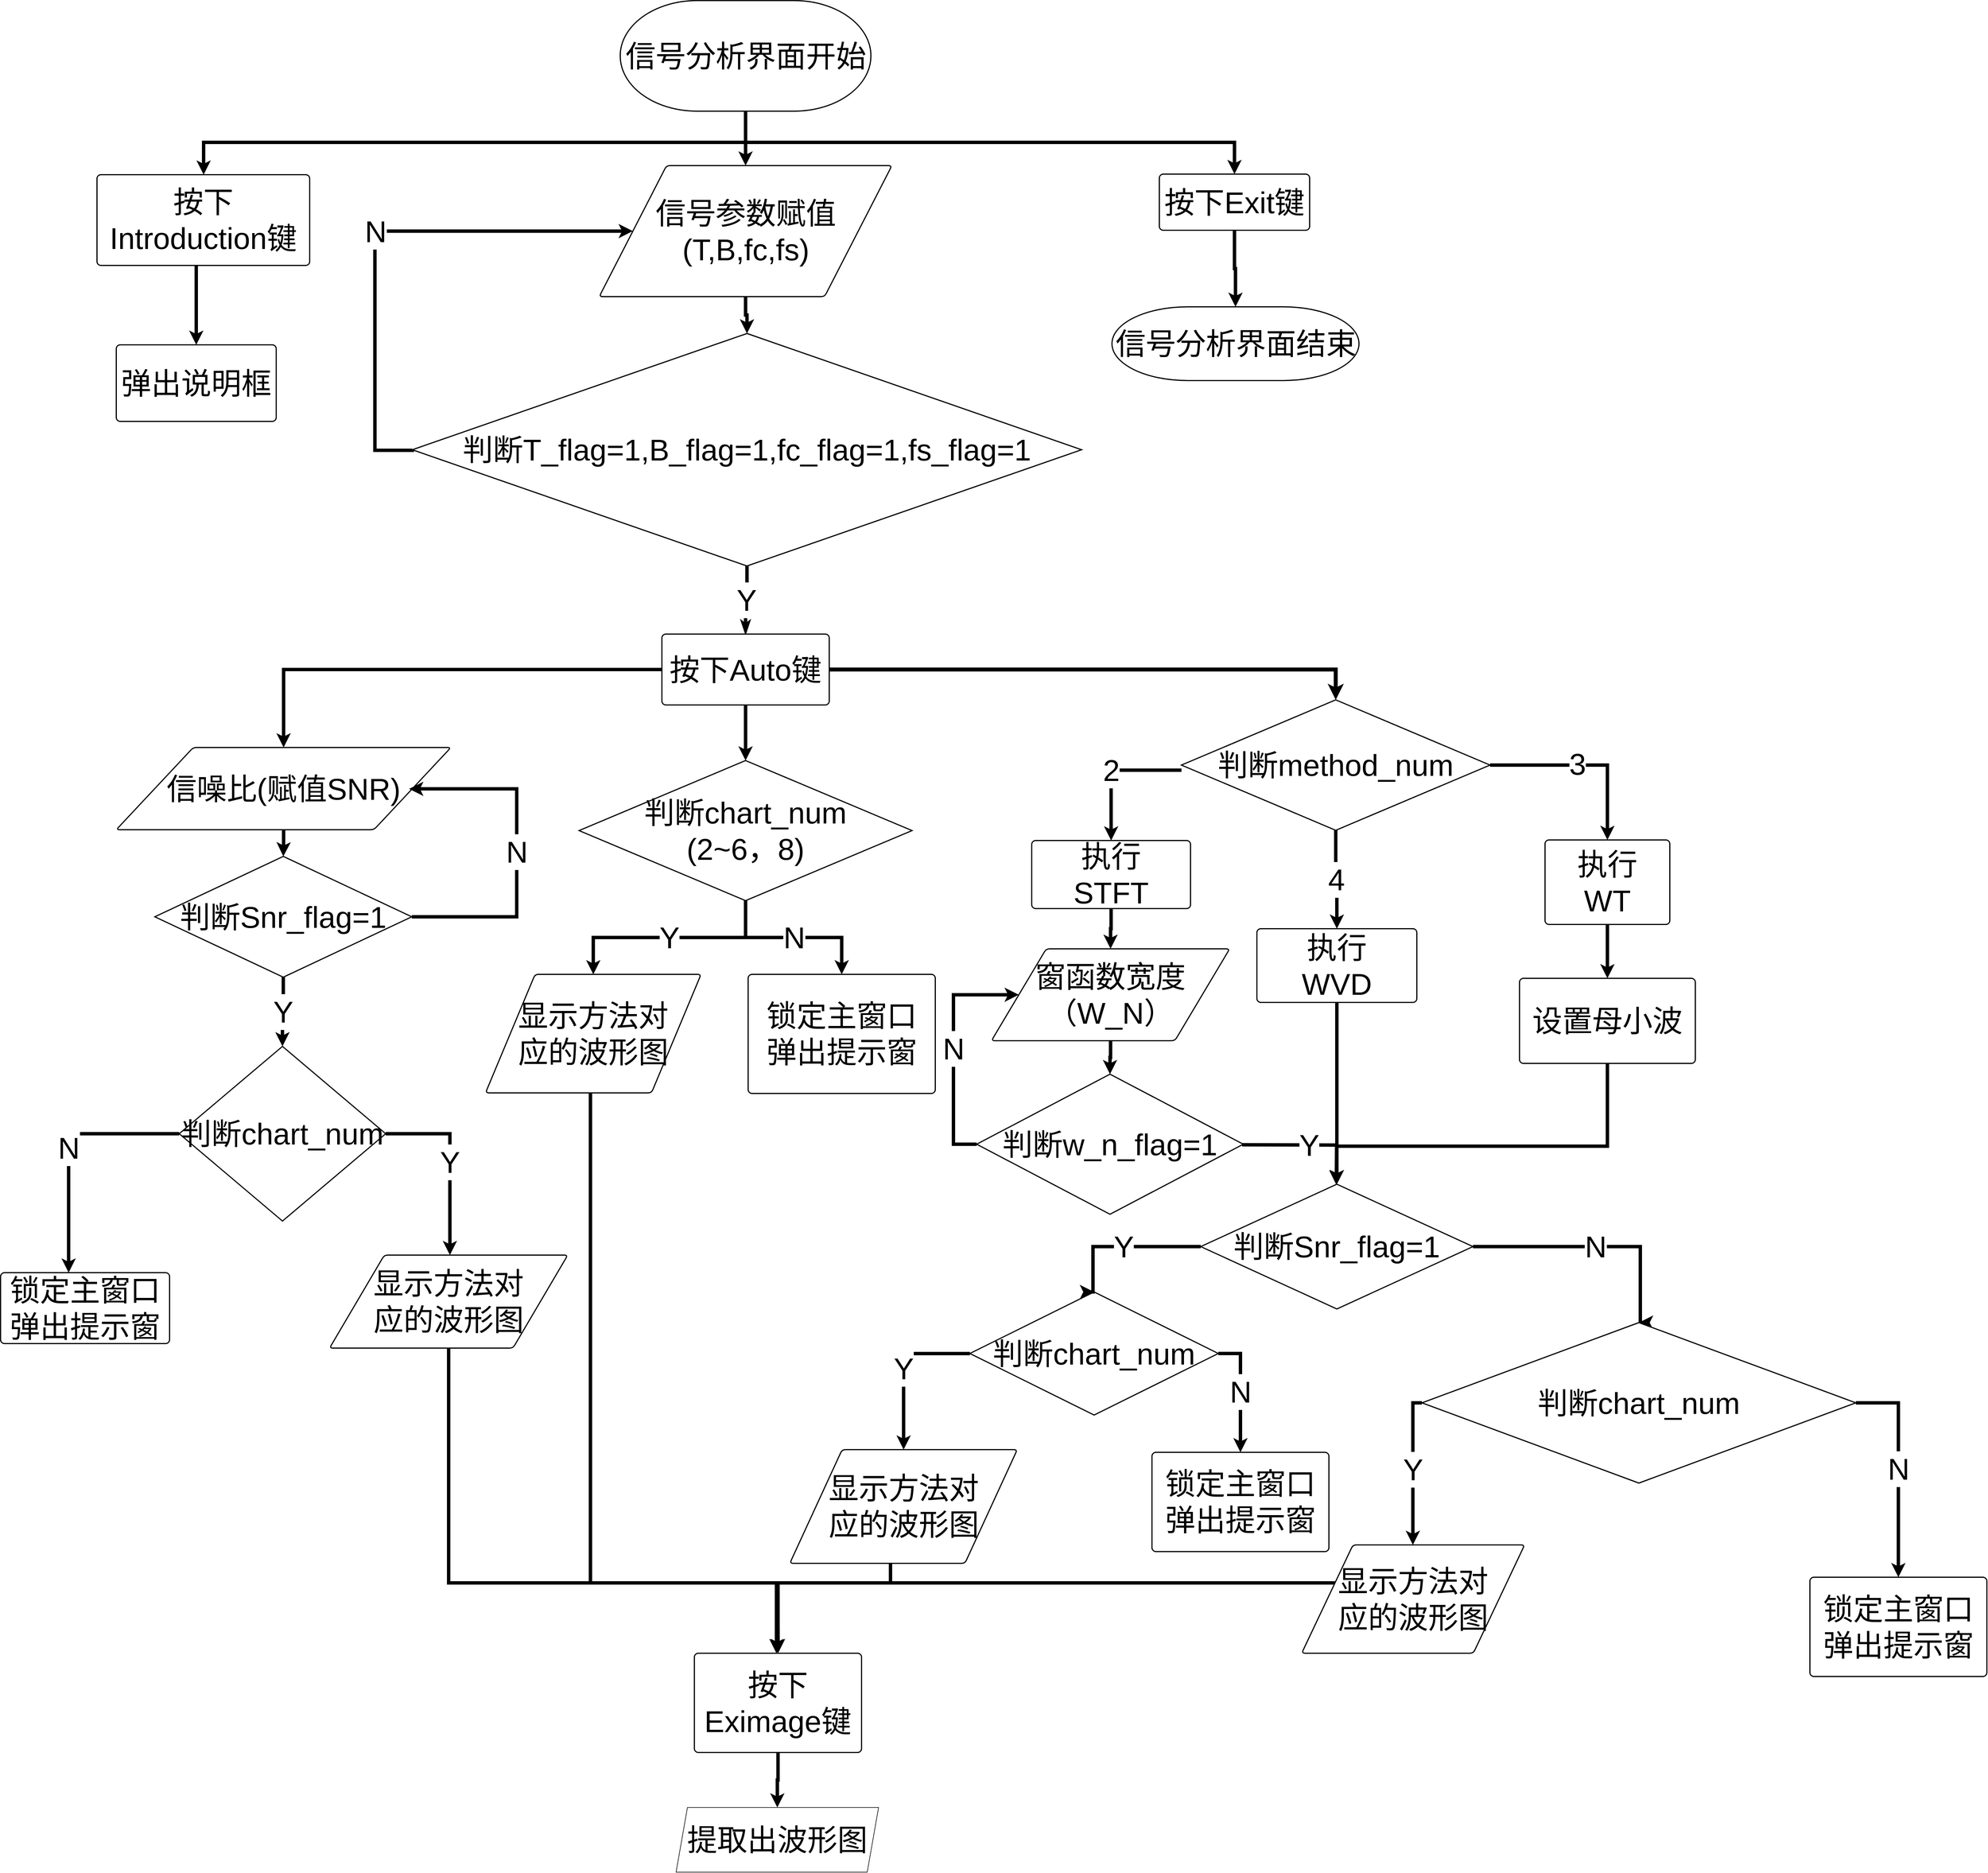 <mxfile version="18.1.3" type="github">
  <diagram id="iDR_Ga6na6gWAw6zO_-4" name="Page-1">
    <mxGraphModel dx="6017" dy="3584" grid="1" gridSize="10" guides="1" tooltips="1" connect="1" arrows="1" fold="1" page="1" pageScale="1" pageWidth="827" pageHeight="1169" math="0" shadow="0">
      <root>
        <mxCell id="0" />
        <mxCell id="1" parent="0" />
        <mxCell id="zl6jb8BliMxVkXKnrP43-5" style="edgeStyle=orthogonalEdgeStyle;rounded=0;orthogonalLoop=1;jettySize=auto;html=1;entryX=0.5;entryY=0;entryDx=0;entryDy=0;strokeWidth=6;fontStyle=0" parent="1" source="sKdbtBF5FKqXyuFzoLiL-12" target="sKdbtBF5FKqXyuFzoLiL-13" edge="1">
          <mxGeometry relative="1" as="geometry" />
        </mxCell>
        <mxCell id="zl6jb8BliMxVkXKnrP43-7" style="edgeStyle=orthogonalEdgeStyle;rounded=0;orthogonalLoop=1;jettySize=auto;html=1;strokeWidth=6;exitX=0.5;exitY=1;exitDx=0;exitDy=0;exitPerimeter=0;fontStyle=0" parent="1" source="sKdbtBF5FKqXyuFzoLiL-12" target="331KJBNwgJ3MwqHjYH2H-6" edge="1">
          <mxGeometry relative="1" as="geometry">
            <Array as="points">
              <mxPoint x="674" y="-520" />
              <mxPoint x="-282" y="-520" />
            </Array>
          </mxGeometry>
        </mxCell>
        <mxCell id="zl6jb8BliMxVkXKnrP43-8" style="edgeStyle=orthogonalEdgeStyle;rounded=0;orthogonalLoop=1;jettySize=auto;html=1;strokeWidth=6;exitX=0.5;exitY=1;exitDx=0;exitDy=0;exitPerimeter=0;entryX=0.5;entryY=0;entryDx=0;entryDy=0;fontStyle=0" parent="1" source="sKdbtBF5FKqXyuFzoLiL-12" target="B0-tI1_GG4w89GKIiCHv-1" edge="1">
          <mxGeometry relative="1" as="geometry">
            <mxPoint x="1540" y="-500" as="targetPoint" />
            <Array as="points">
              <mxPoint x="674" y="-520" />
              <mxPoint x="1536" y="-520" />
            </Array>
          </mxGeometry>
        </mxCell>
        <mxCell id="sKdbtBF5FKqXyuFzoLiL-12" value="信号分析界面开始" style="strokeWidth=2;html=1;shape=mxgraph.flowchart.terminator;whiteSpace=wrap;fontSize=53;fontStyle=0" parent="1" vertex="1">
          <mxGeometry x="452.5" y="-770" width="442" height="195" as="geometry" />
        </mxCell>
        <mxCell id="zl6jb8BliMxVkXKnrP43-6" style="edgeStyle=orthogonalEdgeStyle;rounded=0;orthogonalLoop=1;jettySize=auto;html=1;entryX=0.5;entryY=0;entryDx=0;entryDy=0;entryPerimeter=0;strokeWidth=6;fontStyle=0" parent="1" source="sKdbtBF5FKqXyuFzoLiL-13" target="sKdbtBF5FKqXyuFzoLiL-14" edge="1">
          <mxGeometry relative="1" as="geometry" />
        </mxCell>
        <mxCell id="sKdbtBF5FKqXyuFzoLiL-13" value="信号参数赋值 (T,B,fc,fs)" style="shape=parallelogram;html=1;strokeWidth=2;perimeter=parallelogramPerimeter;whiteSpace=wrap;rounded=1;arcSize=12;size=0.23;fontSize=53;fontStyle=0" parent="1" vertex="1">
          <mxGeometry x="415.5" y="-479" width="516" height="231" as="geometry" />
        </mxCell>
        <mxCell id="sKdbtBF5FKqXyuFzoLiL-75" value="Y" style="edgeStyle=orthogonalEdgeStyle;rounded=0;jumpSize=6;orthogonalLoop=1;jettySize=auto;html=1;labelBackgroundColor=default;fontSize=53;endArrow=classicThin;endFill=0;strokeColor=default;strokeWidth=6;fontStyle=0" parent="1" source="sKdbtBF5FKqXyuFzoLiL-14" target="sKdbtBF5FKqXyuFzoLiL-74" edge="1">
          <mxGeometry relative="1" as="geometry" />
        </mxCell>
        <mxCell id="7vVUroSF8aRwzzLV5yAD-5" value="N" style="edgeStyle=orthogonalEdgeStyle;rounded=0;orthogonalLoop=1;jettySize=auto;html=1;entryX=0;entryY=0.5;entryDx=0;entryDy=0;fontSize=53;strokeWidth=6;exitX=0;exitY=0.5;exitDx=0;exitDy=0;exitPerimeter=0;fontStyle=0" parent="1" source="sKdbtBF5FKqXyuFzoLiL-14" target="sKdbtBF5FKqXyuFzoLiL-13" edge="1">
          <mxGeometry relative="1" as="geometry">
            <Array as="points">
              <mxPoint x="20" y="23" />
              <mxPoint x="20" y="-363" />
            </Array>
          </mxGeometry>
        </mxCell>
        <mxCell id="sKdbtBF5FKqXyuFzoLiL-14" value="判断T_flag=1,B_flag=1,fc_flag=1,fs_flag=1" style="strokeWidth=2;html=1;shape=mxgraph.flowchart.decision;whiteSpace=wrap;fontSize=53;fontStyle=0" parent="1" vertex="1">
          <mxGeometry x="86" y="-183" width="1180" height="410" as="geometry" />
        </mxCell>
        <mxCell id="Ho5i0whExgS17HJGDXYC-7" style="edgeStyle=orthogonalEdgeStyle;rounded=0;orthogonalLoop=1;jettySize=auto;html=1;fontSize=53;strokeWidth=6;fontStyle=0" parent="1" source="sKdbtBF5FKqXyuFzoLiL-67" target="zoICoRGIBS50A1K_tyUO-6" edge="1">
          <mxGeometry relative="1" as="geometry" />
        </mxCell>
        <mxCell id="Ho5i0whExgS17HJGDXYC-8" value="3" style="edgeLabel;html=1;align=center;verticalAlign=middle;resizable=0;points=[];fontSize=53;fontStyle=0" parent="Ho5i0whExgS17HJGDXYC-7" vertex="1" connectable="0">
          <mxGeometry x="-0.106" y="2" relative="1" as="geometry">
            <mxPoint x="2" as="offset" />
          </mxGeometry>
        </mxCell>
        <mxCell id="Ho5i0whExgS17HJGDXYC-22" value="2" style="edgeStyle=orthogonalEdgeStyle;rounded=0;orthogonalLoop=1;jettySize=auto;html=1;entryX=0.5;entryY=0;entryDx=0;entryDy=0;fontSize=53;strokeWidth=6;fontStyle=0" parent="1" source="sKdbtBF5FKqXyuFzoLiL-67" target="zoICoRGIBS50A1K_tyUO-4" edge="1">
          <mxGeometry relative="1" as="geometry">
            <Array as="points">
              <mxPoint x="1318" y="587" />
            </Array>
          </mxGeometry>
        </mxCell>
        <mxCell id="zl6jb8BliMxVkXKnrP43-12" value="4" style="edgeStyle=orthogonalEdgeStyle;rounded=0;orthogonalLoop=1;jettySize=auto;html=1;entryX=0.5;entryY=0;entryDx=0;entryDy=0;fontSize=53;strokeWidth=6;fontStyle=0" parent="1" source="sKdbtBF5FKqXyuFzoLiL-67" target="zoICoRGIBS50A1K_tyUO-5" edge="1">
          <mxGeometry relative="1" as="geometry" />
        </mxCell>
        <mxCell id="sKdbtBF5FKqXyuFzoLiL-67" value="判断method_num" style="strokeWidth=2;html=1;shape=mxgraph.flowchart.decision;whiteSpace=wrap;fontSize=53;fontStyle=0" parent="1" vertex="1">
          <mxGeometry x="1442" y="463" width="544" height="230" as="geometry" />
        </mxCell>
        <mxCell id="zoICoRGIBS50A1K_tyUO-3" style="edgeStyle=orthogonalEdgeStyle;rounded=0;orthogonalLoop=1;jettySize=auto;html=1;entryX=0.5;entryY=0;entryDx=0;entryDy=0;entryPerimeter=0;fontSize=53;fontStyle=0;strokeWidth=6;" parent="1" source="sKdbtBF5FKqXyuFzoLiL-74" target="zoICoRGIBS50A1K_tyUO-2" edge="1">
          <mxGeometry relative="1" as="geometry" />
        </mxCell>
        <mxCell id="zoICoRGIBS50A1K_tyUO-16" style="edgeStyle=orthogonalEdgeStyle;rounded=0;orthogonalLoop=1;jettySize=auto;html=1;fontSize=53;fontStyle=0;strokeWidth=6;exitX=0;exitY=0.5;exitDx=0;exitDy=0;" parent="1" source="sKdbtBF5FKqXyuFzoLiL-74" target="zoICoRGIBS50A1K_tyUO-15" edge="1">
          <mxGeometry relative="1" as="geometry">
            <mxPoint x="655" y="300" as="sourcePoint" />
          </mxGeometry>
        </mxCell>
        <mxCell id="Ho5i0whExgS17HJGDXYC-16" style="edgeStyle=orthogonalEdgeStyle;rounded=0;orthogonalLoop=1;jettySize=auto;html=1;entryX=0.5;entryY=0;entryDx=0;entryDy=0;entryPerimeter=0;fontSize=53;strokeWidth=7;fontStyle=0" parent="1" source="sKdbtBF5FKqXyuFzoLiL-74" target="sKdbtBF5FKqXyuFzoLiL-67" edge="1">
          <mxGeometry relative="1" as="geometry" />
        </mxCell>
        <mxCell id="sKdbtBF5FKqXyuFzoLiL-74" value="按下Auto键" style="rounded=1;whiteSpace=wrap;html=1;absoluteArcSize=1;arcSize=14;strokeWidth=2;fontSize=53;fontStyle=0" parent="1" vertex="1">
          <mxGeometry x="526" y="347" width="295" height="125" as="geometry" />
        </mxCell>
        <mxCell id="zl6jb8BliMxVkXKnrP43-9" value="Y" style="edgeStyle=orthogonalEdgeStyle;rounded=0;orthogonalLoop=1;jettySize=auto;html=1;strokeWidth=6;fontSize=53;fontStyle=0" parent="1" source="zoICoRGIBS50A1K_tyUO-2" target="zoICoRGIBS50A1K_tyUO-83" edge="1">
          <mxGeometry relative="1" as="geometry" />
        </mxCell>
        <mxCell id="zl6jb8BliMxVkXKnrP43-10" value="N" style="edgeStyle=orthogonalEdgeStyle;rounded=0;orthogonalLoop=1;jettySize=auto;html=1;strokeWidth=6;fontSize=53;fontStyle=0" parent="1" source="zoICoRGIBS50A1K_tyUO-2" target="zoICoRGIBS50A1K_tyUO-13" edge="1">
          <mxGeometry relative="1" as="geometry" />
        </mxCell>
        <mxCell id="zoICoRGIBS50A1K_tyUO-2" value="判断chart_num&lt;br style=&quot;font-size: 53px;&quot;&gt;(2~6，8)" style="strokeWidth=2;html=1;shape=mxgraph.flowchart.decision;whiteSpace=wrap;fontSize=53;fontStyle=0" parent="1" vertex="1">
          <mxGeometry x="380" y="570" width="587" height="247" as="geometry" />
        </mxCell>
        <mxCell id="zoICoRGIBS50A1K_tyUO-54" style="edgeStyle=orthogonalEdgeStyle;rounded=0;orthogonalLoop=1;jettySize=auto;html=1;entryX=0.5;entryY=0;entryDx=0;entryDy=0;fontSize=53;fontStyle=0;strokeWidth=6;" parent="1" source="zoICoRGIBS50A1K_tyUO-4" target="zoICoRGIBS50A1K_tyUO-38" edge="1">
          <mxGeometry relative="1" as="geometry" />
        </mxCell>
        <mxCell id="zoICoRGIBS50A1K_tyUO-4" value="执行&lt;br&gt;STFT" style="rounded=1;whiteSpace=wrap;html=1;absoluteArcSize=1;arcSize=14;strokeWidth=2;fontSize=53;fontStyle=0" parent="1" vertex="1">
          <mxGeometry x="1178" y="711" width="280" height="120" as="geometry" />
        </mxCell>
        <mxCell id="zl6jb8BliMxVkXKnrP43-13" style="edgeStyle=orthogonalEdgeStyle;rounded=0;orthogonalLoop=1;jettySize=auto;html=1;fontSize=53;strokeWidth=6;fontStyle=0" parent="1" source="zoICoRGIBS50A1K_tyUO-5" target="zoICoRGIBS50A1K_tyUO-45" edge="1">
          <mxGeometry relative="1" as="geometry" />
        </mxCell>
        <mxCell id="zoICoRGIBS50A1K_tyUO-5" value="执行&lt;br style=&quot;font-size: 53px;&quot;&gt;WVD" style="rounded=1;whiteSpace=wrap;html=1;absoluteArcSize=1;arcSize=14;strokeWidth=2;fontSize=53;fontStyle=0" parent="1" vertex="1">
          <mxGeometry x="1575" y="866.5" width="282" height="130" as="geometry" />
        </mxCell>
        <mxCell id="7vVUroSF8aRwzzLV5yAD-1" style="edgeStyle=orthogonalEdgeStyle;rounded=0;orthogonalLoop=1;jettySize=auto;html=1;strokeWidth=6;fontStyle=0" parent="1" source="zoICoRGIBS50A1K_tyUO-6" target="zoICoRGIBS50A1K_tyUO-52" edge="1">
          <mxGeometry relative="1" as="geometry" />
        </mxCell>
        <mxCell id="zoICoRGIBS50A1K_tyUO-6" value="执行&lt;br&gt;WT" style="rounded=1;whiteSpace=wrap;html=1;absoluteArcSize=1;arcSize=14;strokeWidth=2;fontSize=53;fontStyle=0" parent="1" vertex="1">
          <mxGeometry x="2083" y="710" width="220" height="149" as="geometry" />
        </mxCell>
        <mxCell id="zoICoRGIBS50A1K_tyUO-13" value="锁定主窗口&lt;br style=&quot;font-size: 53px;&quot;&gt;弹出提示窗" style="rounded=1;whiteSpace=wrap;html=1;absoluteArcSize=1;arcSize=14;strokeWidth=2;fontSize=53;fontStyle=0" parent="1" vertex="1">
          <mxGeometry x="678" y="947" width="330" height="210" as="geometry" />
        </mxCell>
        <mxCell id="4PbBocmlXjJBFLrsJSHG-10" style="edgeStyle=orthogonalEdgeStyle;rounded=0;orthogonalLoop=1;jettySize=auto;html=1;entryX=0.5;entryY=0;entryDx=0;entryDy=0;entryPerimeter=0;fontSize=53;strokeWidth=6;fontStyle=0" parent="1" source="zoICoRGIBS50A1K_tyUO-15" target="zoICoRGIBS50A1K_tyUO-17" edge="1">
          <mxGeometry relative="1" as="geometry" />
        </mxCell>
        <mxCell id="zoICoRGIBS50A1K_tyUO-15" value="信噪比(赋值SNR)" style="shape=parallelogram;html=1;strokeWidth=2;perimeter=parallelogramPerimeter;whiteSpace=wrap;rounded=1;arcSize=12;size=0.23;fontSize=53;fontStyle=0" parent="1" vertex="1">
          <mxGeometry x="-436" y="547" width="590" height="145" as="geometry" />
        </mxCell>
        <mxCell id="zoICoRGIBS50A1K_tyUO-22" value="N" style="edgeStyle=orthogonalEdgeStyle;rounded=0;orthogonalLoop=1;jettySize=auto;html=1;fontSize=53;fontStyle=0;strokeWidth=6;entryX=0.875;entryY=0.503;entryDx=0;entryDy=0;entryPerimeter=0;" parent="1" source="zoICoRGIBS50A1K_tyUO-17" target="zoICoRGIBS50A1K_tyUO-15" edge="1">
          <mxGeometry relative="1" as="geometry">
            <Array as="points">
              <mxPoint x="270" y="846" />
              <mxPoint x="270" y="620" />
            </Array>
            <mxPoint x="391.0" y="818" as="sourcePoint" />
            <mxPoint x="100" y="620" as="targetPoint" />
          </mxGeometry>
        </mxCell>
        <mxCell id="4PbBocmlXjJBFLrsJSHG-11" value="Y" style="edgeStyle=orthogonalEdgeStyle;rounded=0;orthogonalLoop=1;jettySize=auto;html=1;fontSize=53;strokeWidth=6;fontStyle=0" parent="1" source="zoICoRGIBS50A1K_tyUO-17" target="zoICoRGIBS50A1K_tyUO-25" edge="1">
          <mxGeometry relative="1" as="geometry" />
        </mxCell>
        <mxCell id="zoICoRGIBS50A1K_tyUO-17" value="判断Snr_flag=1" style="strokeWidth=2;html=1;shape=mxgraph.flowchart.decision;whiteSpace=wrap;fontSize=53;fontStyle=0" parent="1" vertex="1">
          <mxGeometry x="-368" y="739" width="453" height="213" as="geometry" />
        </mxCell>
        <mxCell id="zoICoRGIBS50A1K_tyUO-30" value="N" style="edgeStyle=orthogonalEdgeStyle;rounded=0;orthogonalLoop=1;jettySize=auto;html=1;fontSize=53;fontStyle=0;strokeWidth=6;exitX=0;exitY=0.5;exitDx=0;exitDy=0;exitPerimeter=0;" parent="1" source="zoICoRGIBS50A1K_tyUO-25" target="zoICoRGIBS50A1K_tyUO-29" edge="1">
          <mxGeometry relative="1" as="geometry">
            <Array as="points">
              <mxPoint x="-520" y="1228" />
            </Array>
          </mxGeometry>
        </mxCell>
        <mxCell id="4PbBocmlXjJBFLrsJSHG-13" value="Y" style="edgeStyle=orthogonalEdgeStyle;rounded=0;orthogonalLoop=1;jettySize=auto;html=1;fontSize=53;strokeWidth=6;fontStyle=0;exitX=1;exitY=0.5;exitDx=0;exitDy=0;exitPerimeter=0;" parent="1" source="zoICoRGIBS50A1K_tyUO-25" edge="1">
          <mxGeometry relative="1" as="geometry">
            <mxPoint x="152.2" y="1442" as="targetPoint" />
            <mxPoint x="41" y="1162" as="sourcePoint" />
            <Array as="points">
              <mxPoint x="152" y="1228" />
            </Array>
          </mxGeometry>
        </mxCell>
        <mxCell id="zoICoRGIBS50A1K_tyUO-25" value="判断chart_num" style="strokeWidth=2;html=1;shape=mxgraph.flowchart.decision;whiteSpace=wrap;fontSize=53;fontStyle=0" parent="1" vertex="1">
          <mxGeometry x="-325" y="1074" width="364" height="308" as="geometry" />
        </mxCell>
        <mxCell id="zoICoRGIBS50A1K_tyUO-29" value="锁定主窗口&lt;br style=&quot;font-size: 53px;&quot;&gt;弹出提示窗" style="rounded=1;whiteSpace=wrap;html=1;absoluteArcSize=1;arcSize=14;strokeWidth=2;fontSize=53;fontStyle=0" parent="1" vertex="1">
          <mxGeometry x="-640" y="1473" width="298" height="125" as="geometry" />
        </mxCell>
        <mxCell id="an0aZ1IyjKqlYUDv2YqC-3" value="N" style="edgeStyle=orthogonalEdgeStyle;rounded=0;orthogonalLoop=1;jettySize=auto;html=1;exitX=1;exitY=0.5;exitDx=0;exitDy=0;exitPerimeter=0;strokeWidth=6;fontSize=53;" edge="1" parent="1" source="zoICoRGIBS50A1K_tyUO-31" target="an0aZ1IyjKqlYUDv2YqC-2">
          <mxGeometry relative="1" as="geometry">
            <mxPoint x="1600" y="1770" as="targetPoint" />
          </mxGeometry>
        </mxCell>
        <mxCell id="an0aZ1IyjKqlYUDv2YqC-6" value="Y" style="edgeStyle=orthogonalEdgeStyle;rounded=0;orthogonalLoop=1;jettySize=auto;html=1;fontSize=53;strokeWidth=6;" edge="1" parent="1">
          <mxGeometry relative="1" as="geometry">
            <mxPoint x="1069" y="1615.571" as="sourcePoint" />
            <mxPoint x="952.143" y="1785" as="targetPoint" />
            <Array as="points">
              <mxPoint x="952" y="1616" />
            </Array>
          </mxGeometry>
        </mxCell>
        <mxCell id="zoICoRGIBS50A1K_tyUO-31" value="判断chart_num" style="strokeWidth=2;html=1;shape=mxgraph.flowchart.decision;whiteSpace=wrap;fontSize=53;fontStyle=0" parent="1" vertex="1">
          <mxGeometry x="1069" y="1507" width="438" height="217" as="geometry" />
        </mxCell>
        <mxCell id="zoICoRGIBS50A1K_tyUO-100" style="edgeStyle=orthogonalEdgeStyle;rounded=0;orthogonalLoop=1;jettySize=auto;html=1;entryX=0.5;entryY=0;entryDx=0;entryDy=0;entryPerimeter=0;fontSize=53;strokeWidth=6;fontStyle=0" parent="1" source="zoICoRGIBS50A1K_tyUO-38" target="zoICoRGIBS50A1K_tyUO-41" edge="1">
          <mxGeometry relative="1" as="geometry" />
        </mxCell>
        <mxCell id="zoICoRGIBS50A1K_tyUO-38" value="窗函数宽度（W_N）" style="shape=parallelogram;html=1;strokeWidth=2;perimeter=parallelogramPerimeter;whiteSpace=wrap;rounded=1;arcSize=12;size=0.23;fontSize=53;fontStyle=0" parent="1" vertex="1">
          <mxGeometry x="1107" y="902" width="420" height="162" as="geometry" />
        </mxCell>
        <mxCell id="Ho5i0whExgS17HJGDXYC-12" value="Y" style="edgeStyle=orthogonalEdgeStyle;rounded=0;orthogonalLoop=1;jettySize=auto;html=1;entryX=0.5;entryY=0;entryDx=0;entryDy=0;entryPerimeter=0;fontSize=53;strokeWidth=6;exitX=1;exitY=0.5;exitDx=0;exitDy=0;exitPerimeter=0;fontStyle=0" parent="1" edge="1">
          <mxGeometry relative="1" as="geometry">
            <mxPoint x="1549" y="1247.5" as="sourcePoint" />
            <mxPoint x="1715" y="1318" as="targetPoint" />
          </mxGeometry>
        </mxCell>
        <mxCell id="Ho5i0whExgS17HJGDXYC-21" value="N" style="edgeStyle=orthogonalEdgeStyle;rounded=0;orthogonalLoop=1;jettySize=auto;html=1;entryX=0;entryY=0.5;entryDx=0;entryDy=0;fontSize=53;strokeWidth=6;exitX=0;exitY=0.5;exitDx=0;exitDy=0;exitPerimeter=0;fontStyle=0" parent="1" source="zoICoRGIBS50A1K_tyUO-41" target="zoICoRGIBS50A1K_tyUO-38" edge="1">
          <mxGeometry relative="1" as="geometry">
            <Array as="points">
              <mxPoint x="1040" y="1247" />
              <mxPoint x="1040" y="983" />
            </Array>
          </mxGeometry>
        </mxCell>
        <mxCell id="zoICoRGIBS50A1K_tyUO-41" value="判断w_n_flag=1" style="strokeWidth=2;html=1;shape=mxgraph.flowchart.decision;whiteSpace=wrap;fontSize=53;fontStyle=0" parent="1" vertex="1">
          <mxGeometry x="1081" y="1123" width="470" height="247" as="geometry" />
        </mxCell>
        <mxCell id="zl6jb8BliMxVkXKnrP43-11" value="Y" style="edgeStyle=orthogonalEdgeStyle;rounded=0;orthogonalLoop=1;jettySize=auto;html=1;entryX=0.5;entryY=0;entryDx=0;entryDy=0;entryPerimeter=0;fontSize=53;strokeWidth=6;fontStyle=0" parent="1" source="zoICoRGIBS50A1K_tyUO-45" target="zoICoRGIBS50A1K_tyUO-31" edge="1">
          <mxGeometry relative="1" as="geometry">
            <Array as="points">
              <mxPoint x="1286" y="1427" />
            </Array>
          </mxGeometry>
        </mxCell>
        <mxCell id="7vVUroSF8aRwzzLV5yAD-4" value="N" style="edgeStyle=orthogonalEdgeStyle;rounded=0;orthogonalLoop=1;jettySize=auto;html=1;entryX=0.5;entryY=0;entryDx=0;entryDy=0;entryPerimeter=0;strokeWidth=6;fontSize=53;fontStyle=0" parent="1" source="zoICoRGIBS50A1K_tyUO-45" target="zoICoRGIBS50A1K_tyUO-68" edge="1">
          <mxGeometry relative="1" as="geometry">
            <Array as="points">
              <mxPoint x="2251" y="1427" />
            </Array>
          </mxGeometry>
        </mxCell>
        <mxCell id="zoICoRGIBS50A1K_tyUO-45" value="判断Snr_flag=1" style="strokeWidth=2;html=1;shape=mxgraph.flowchart.decision;whiteSpace=wrap;fontSize=53;fontStyle=0" parent="1" vertex="1">
          <mxGeometry x="1476" y="1317" width="480" height="220" as="geometry" />
        </mxCell>
        <mxCell id="7vVUroSF8aRwzzLV5yAD-2" style="edgeStyle=orthogonalEdgeStyle;rounded=0;orthogonalLoop=1;jettySize=auto;html=1;strokeWidth=6;fontStyle=0" parent="1" source="zoICoRGIBS50A1K_tyUO-52" target="zoICoRGIBS50A1K_tyUO-45" edge="1">
          <mxGeometry relative="1" as="geometry">
            <Array as="points">
              <mxPoint x="2193" y="1250" />
              <mxPoint x="1716" y="1250" />
            </Array>
          </mxGeometry>
        </mxCell>
        <mxCell id="zoICoRGIBS50A1K_tyUO-52" value="设置母小波" style="rounded=1;whiteSpace=wrap;html=1;absoluteArcSize=1;arcSize=14;strokeWidth=2;fontSize=53;fontStyle=0" parent="1" vertex="1">
          <mxGeometry x="2038" y="954" width="310" height="150" as="geometry" />
        </mxCell>
        <mxCell id="Ho5i0whExgS17HJGDXYC-9" value="N" style="edgeStyle=orthogonalEdgeStyle;rounded=0;orthogonalLoop=1;jettySize=auto;html=1;fontSize=53;strokeWidth=6;fontStyle=0;exitX=1;exitY=0.5;exitDx=0;exitDy=0;exitPerimeter=0;" parent="1" target="zoICoRGIBS50A1K_tyUO-76" edge="1" source="zoICoRGIBS50A1K_tyUO-68">
          <mxGeometry relative="1" as="geometry">
            <Array as="points" />
            <mxPoint x="2340" y="1850" as="sourcePoint" />
          </mxGeometry>
        </mxCell>
        <mxCell id="an0aZ1IyjKqlYUDv2YqC-7" value="Y" style="edgeStyle=orthogonalEdgeStyle;rounded=0;orthogonalLoop=1;jettySize=auto;html=1;fontSize=53;strokeWidth=6;" edge="1" parent="1" source="zoICoRGIBS50A1K_tyUO-68" target="zoICoRGIBS50A1K_tyUO-85">
          <mxGeometry relative="1" as="geometry">
            <Array as="points">
              <mxPoint x="1850" y="1702" />
            </Array>
          </mxGeometry>
        </mxCell>
        <mxCell id="zoICoRGIBS50A1K_tyUO-68" value="判断chart_num" style="strokeWidth=2;html=1;shape=mxgraph.flowchart.decision;whiteSpace=wrap;fontSize=53;fontStyle=0" parent="1" vertex="1">
          <mxGeometry x="1866" y="1561" width="765" height="283" as="geometry" />
        </mxCell>
        <mxCell id="zoICoRGIBS50A1K_tyUO-76" value="锁定主窗口&lt;br style=&quot;font-size: 53px;&quot;&gt;弹出提示窗" style="rounded=1;whiteSpace=wrap;html=1;absoluteArcSize=1;arcSize=14;strokeWidth=2;fontSize=53;fontStyle=0" parent="1" vertex="1">
          <mxGeometry x="2550" y="2010" width="312" height="175" as="geometry" />
        </mxCell>
        <mxCell id="4PbBocmlXjJBFLrsJSHG-23" style="edgeStyle=orthogonalEdgeStyle;rounded=0;orthogonalLoop=1;jettySize=auto;html=1;entryX=0.5;entryY=0;entryDx=0;entryDy=0;fontSize=53;strokeWidth=6;fontStyle=0" parent="1" source="zoICoRGIBS50A1K_tyUO-79" target="4PbBocmlXjJBFLrsJSHG-22" edge="1">
          <mxGeometry relative="1" as="geometry" />
        </mxCell>
        <mxCell id="zoICoRGIBS50A1K_tyUO-79" value="按下Eximage键" style="rounded=1;whiteSpace=wrap;html=1;absoluteArcSize=1;arcSize=14;strokeWidth=2;fontSize=53;fontStyle=0" parent="1" vertex="1">
          <mxGeometry x="583.25" y="2144" width="294.75" height="175" as="geometry" />
        </mxCell>
        <mxCell id="4PbBocmlXjJBFLrsJSHG-17" style="edgeStyle=orthogonalEdgeStyle;rounded=0;orthogonalLoop=1;jettySize=auto;html=1;fontSize=53;strokeWidth=6;fontStyle=0" parent="1" source="zoICoRGIBS50A1K_tyUO-83" target="zoICoRGIBS50A1K_tyUO-79" edge="1">
          <mxGeometry relative="1" as="geometry">
            <Array as="points">
              <mxPoint x="400" y="2020" />
              <mxPoint x="728" y="2020" />
            </Array>
          </mxGeometry>
        </mxCell>
        <mxCell id="zoICoRGIBS50A1K_tyUO-83" value="显示方法对&lt;br style=&quot;font-size: 53px;&quot;&gt;应的波形图" style="shape=parallelogram;html=1;strokeWidth=2;perimeter=parallelogramPerimeter;whiteSpace=wrap;rounded=1;arcSize=12;size=0.23;fontSize=53;fontStyle=0" parent="1" vertex="1">
          <mxGeometry x="215" y="947" width="380" height="209" as="geometry" />
        </mxCell>
        <mxCell id="4PbBocmlXjJBFLrsJSHG-18" style="edgeStyle=orthogonalEdgeStyle;rounded=0;orthogonalLoop=1;jettySize=auto;html=1;fontSize=53;strokeWidth=6;fontStyle=0" parent="1" source="zoICoRGIBS50A1K_tyUO-84" target="zoICoRGIBS50A1K_tyUO-79" edge="1">
          <mxGeometry relative="1" as="geometry">
            <Array as="points">
              <mxPoint x="929" y="2020" />
              <mxPoint x="728" y="2020" />
            </Array>
          </mxGeometry>
        </mxCell>
        <mxCell id="zoICoRGIBS50A1K_tyUO-84" value="显示方法对&lt;br style=&quot;font-size: 53px;&quot;&gt;应的波形图" style="shape=parallelogram;html=1;strokeWidth=2;perimeter=parallelogramPerimeter;whiteSpace=wrap;rounded=1;arcSize=12;size=0.23;fontSize=53;fontStyle=0" parent="1" vertex="1">
          <mxGeometry x="751.5" y="1785" width="401" height="200.5" as="geometry" />
        </mxCell>
        <mxCell id="4PbBocmlXjJBFLrsJSHG-19" style="edgeStyle=orthogonalEdgeStyle;rounded=0;orthogonalLoop=1;jettySize=auto;html=1;fontSize=53;strokeWidth=6;fontStyle=0" parent="1" source="zoICoRGIBS50A1K_tyUO-85" target="zoICoRGIBS50A1K_tyUO-79" edge="1">
          <mxGeometry relative="1" as="geometry">
            <Array as="points">
              <mxPoint x="1512" y="2020" />
              <mxPoint x="728" y="2020" />
            </Array>
          </mxGeometry>
        </mxCell>
        <mxCell id="zoICoRGIBS50A1K_tyUO-85" value="显示方法对&lt;br style=&quot;font-size: 53px;&quot;&gt;应的波形图" style="shape=parallelogram;html=1;strokeWidth=2;perimeter=parallelogramPerimeter;whiteSpace=wrap;rounded=1;arcSize=12;size=0.23;fontSize=53;fontStyle=0" parent="1" vertex="1">
          <mxGeometry x="1654" y="1953" width="393" height="191" as="geometry" />
        </mxCell>
        <mxCell id="4PbBocmlXjJBFLrsJSHG-16" style="edgeStyle=orthogonalEdgeStyle;rounded=0;orthogonalLoop=1;jettySize=auto;html=1;entryX=0.5;entryY=0;entryDx=0;entryDy=0;fontSize=53;strokeWidth=6;fontStyle=0;exitX=0.5;exitY=1;exitDx=0;exitDy=0;" parent="1" source="zoICoRGIBS50A1K_tyUO-86" target="zoICoRGIBS50A1K_tyUO-79" edge="1">
          <mxGeometry relative="1" as="geometry">
            <Array as="points">
              <mxPoint x="150" y="2020" />
              <mxPoint x="728" y="2020" />
              <mxPoint x="728" y="2106" />
            </Array>
          </mxGeometry>
        </mxCell>
        <mxCell id="zoICoRGIBS50A1K_tyUO-86" value="显示方法对&lt;br style=&quot;font-size: 53px;&quot;&gt;应的波形图" style="shape=parallelogram;html=1;strokeWidth=2;perimeter=parallelogramPerimeter;whiteSpace=wrap;rounded=1;arcSize=12;size=0.23;fontSize=53;fontStyle=0" parent="1" vertex="1">
          <mxGeometry x="-60" y="1442" width="420" height="164" as="geometry" />
        </mxCell>
        <mxCell id="4PbBocmlXjJBFLrsJSHG-22" value="提取出波形图" style="shape=parallelogram;perimeter=parallelogramPerimeter;whiteSpace=wrap;html=1;fixedSize=1;fontSize=53;fontStyle=0" parent="1" vertex="1">
          <mxGeometry x="551" y="2416" width="357" height="114" as="geometry" />
        </mxCell>
        <mxCell id="331KJBNwgJ3MwqHjYH2H-2" style="edgeStyle=orthogonalEdgeStyle;rounded=0;orthogonalLoop=1;jettySize=auto;html=1;strokeWidth=6;fontStyle=0;fontSize=53;" parent="1" source="B0-tI1_GG4w89GKIiCHv-1" target="331KJBNwgJ3MwqHjYH2H-1" edge="1">
          <mxGeometry relative="1" as="geometry" />
        </mxCell>
        <mxCell id="B0-tI1_GG4w89GKIiCHv-1" value="按下Exit键" style="rounded=1;whiteSpace=wrap;html=1;absoluteArcSize=1;arcSize=14;strokeWidth=2;fontSize=53;fontStyle=0" parent="1" vertex="1">
          <mxGeometry x="1403" y="-464" width="265" height="99" as="geometry" />
        </mxCell>
        <mxCell id="331KJBNwgJ3MwqHjYH2H-1" value="信号分析界面结束" style="strokeWidth=2;html=1;shape=mxgraph.flowchart.terminator;whiteSpace=wrap;fontSize=53;fontStyle=0" parent="1" vertex="1">
          <mxGeometry x="1319.5" y="-230" width="435.5" height="130" as="geometry" />
        </mxCell>
        <mxCell id="w1tSvWxITmpsIA3a3TqP-2" style="edgeStyle=orthogonalEdgeStyle;rounded=0;orthogonalLoop=1;jettySize=auto;html=1;entryX=0.5;entryY=0;entryDx=0;entryDy=0;strokeWidth=6;fontStyle=0;fontSize=53;" parent="1" source="331KJBNwgJ3MwqHjYH2H-6" target="w1tSvWxITmpsIA3a3TqP-1" edge="1">
          <mxGeometry relative="1" as="geometry">
            <Array as="points">
              <mxPoint x="-295" y="-383" />
              <mxPoint x="-295" y="-383" />
            </Array>
          </mxGeometry>
        </mxCell>
        <mxCell id="331KJBNwgJ3MwqHjYH2H-6" value="按下Introduction键" style="rounded=1;whiteSpace=wrap;html=1;absoluteArcSize=1;arcSize=14;strokeWidth=2;fontSize=53;fontStyle=0" parent="1" vertex="1">
          <mxGeometry x="-470" y="-463" width="375" height="160" as="geometry" />
        </mxCell>
        <mxCell id="w1tSvWxITmpsIA3a3TqP-1" value="弹出说明框" style="rounded=1;whiteSpace=wrap;html=1;absoluteArcSize=1;arcSize=14;strokeWidth=2;fontSize=53;fontStyle=0" parent="1" vertex="1">
          <mxGeometry x="-436" y="-163" width="282" height="135" as="geometry" />
        </mxCell>
        <mxCell id="an0aZ1IyjKqlYUDv2YqC-2" value="锁定主窗口&lt;br style=&quot;font-size: 53px;&quot;&gt;弹出提示窗" style="rounded=1;whiteSpace=wrap;html=1;absoluteArcSize=1;arcSize=14;strokeWidth=2;fontSize=53;fontStyle=0" vertex="1" parent="1">
          <mxGeometry x="1390" y="1789.75" width="312" height="175" as="geometry" />
        </mxCell>
      </root>
    </mxGraphModel>
  </diagram>
</mxfile>
